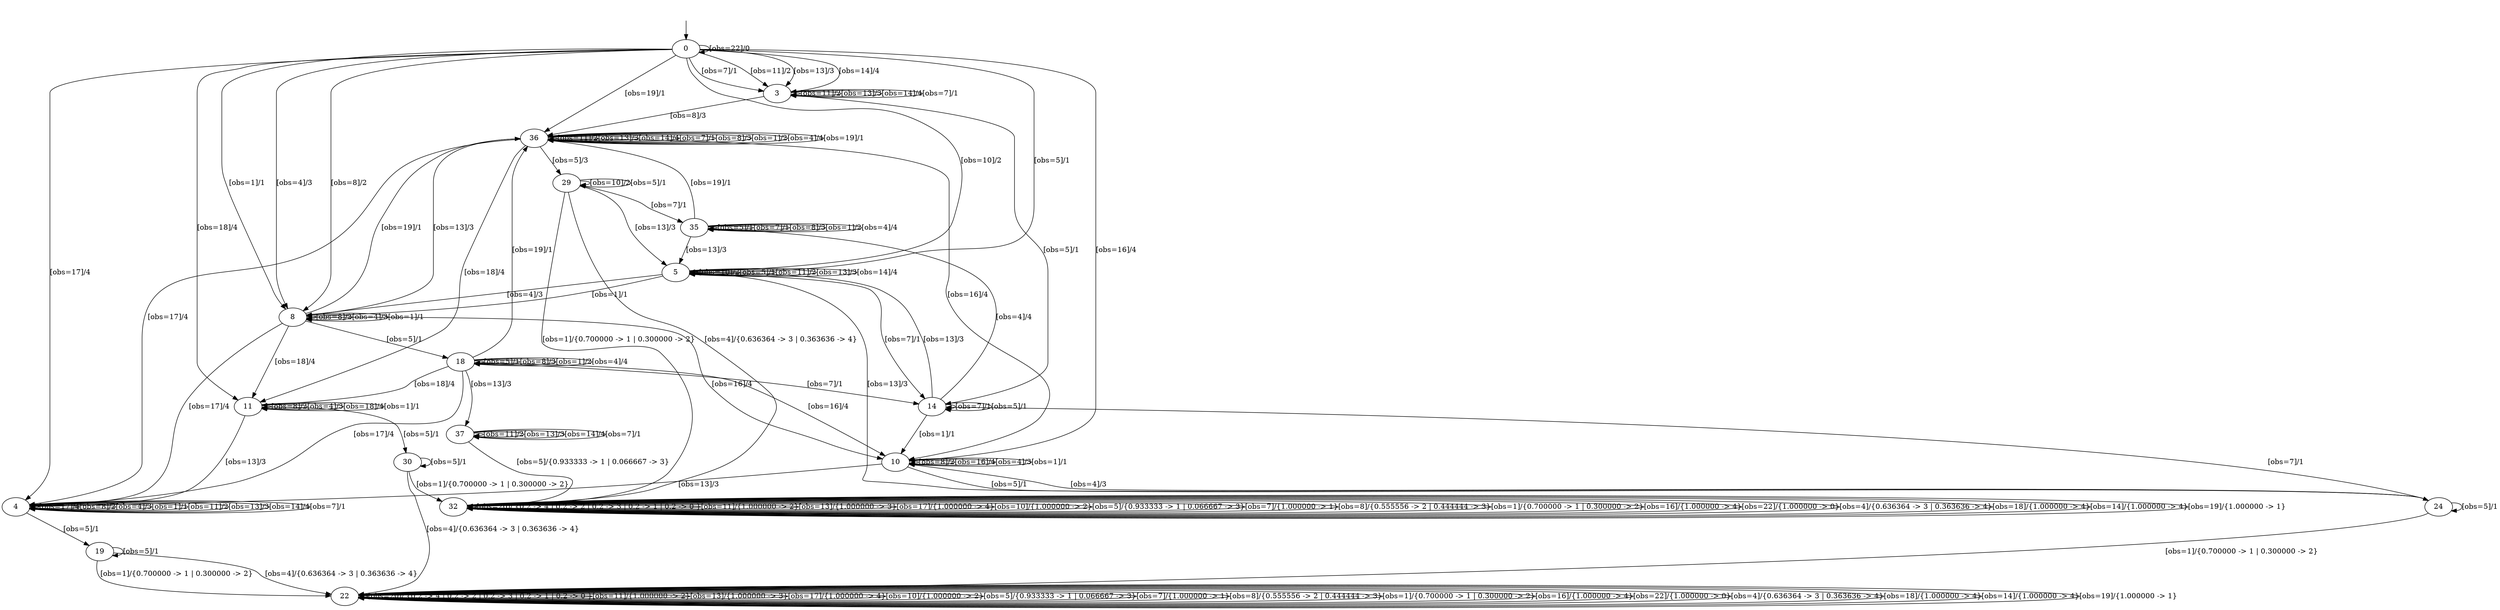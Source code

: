 digraph {
37;
36;
35;
32;
30;
29;
11;
10;
8;
5;
4;
3;
0;
14;
18;
19;
22;
24;
__init [label="", style=invis, width=0];
__init -> 0;
37 -> 37 [label="[obs=11]/2"];
37 -> 37 [label="[obs=13]/3"];
37 -> 37 [label="[obs=14]/4"];
37 -> 37 [label="[obs=7]/1"];
37 -> 32 [label="[obs=5]/{0.933333 -> 1 | 0.066667 -> 3}"];
36 -> 36 [label="[obs=11]/2"];
36 -> 36 [label="[obs=13]/3"];
36 -> 36 [label="[obs=14]/4"];
36 -> 36 [label="[obs=7]/1"];
36 -> 4 [label="[obs=17]/4"];
36 -> 36 [label="[obs=8]/3"];
36 -> 36 [label="[obs=1]/2"];
36 -> 10 [label="[obs=16]/4"];
36 -> 36 [label="[obs=4]/4"];
36 -> 11 [label="[obs=18]/4"];
36 -> 29 [label="[obs=5]/3"];
36 -> 36 [label="[obs=19]/1"];
35 -> 35 [label="[obs=5]/1"];
35 -> 35 [label="[obs=7]/1"];
35 -> 35 [label="[obs=8]/3"];
35 -> 35 [label="[obs=1]/2"];
35 -> 35 [label="[obs=4]/4"];
35 -> 5 [label="[obs=13]/3"];
35 -> 36 [label="[obs=19]/1"];
32 -> 32 [label="[obs=20]/ {0.2 -> 4 | 0.2 -> 2 | 0.2 -> 3 | 0.2 -> 1 | 0.2 -> 0 }"];
32 -> 32 [label="[obs=11]/{1.000000 -> 2}"];
32 -> 32 [label="[obs=13]/{1.000000 -> 3}"];
32 -> 32 [label="[obs=17]/{1.000000 -> 4}"];
32 -> 32 [label="[obs=10]/{1.000000 -> 2}"];
32 -> 32 [label="[obs=5]/{0.933333 -> 1 | 0.066667 -> 3}"];
32 -> 32 [label="[obs=7]/{1.000000 -> 1}"];
32 -> 32 [label="[obs=8]/{0.555556 -> 2 | 0.444444 -> 3}"];
32 -> 32 [label="[obs=1]/{0.700000 -> 1 | 0.300000 -> 2}"];
32 -> 32 [label="[obs=16]/{1.000000 -> 4}"];
32 -> 32 [label="[obs=22]/{1.000000 -> 0}"];
32 -> 32 [label="[obs=4]/{0.636364 -> 3 | 0.363636 -> 4}"];
32 -> 32 [label="[obs=18]/{1.000000 -> 4}"];
32 -> 32 [label="[obs=14]/{1.000000 -> 4}"];
32 -> 32 [label="[obs=19]/{1.000000 -> 1}"];
30 -> 30 [label="[obs=5]/1"];
30 -> 22 [label="[obs=4]/{0.636364 -> 3 | 0.363636 -> 4}"];
30 -> 32 [label="[obs=1]/{0.700000 -> 1 | 0.300000 -> 2}"];
29 -> 29 [label="[obs=10]/2"];
29 -> 29 [label="[obs=5]/1"];
29 -> 35 [label="[obs=7]/1"];
29 -> 5 [label="[obs=13]/3"];
29 -> 32 [label="[obs=1]/{0.700000 -> 1 | 0.300000 -> 2}"];
29 -> 32 [label="[obs=4]/{0.636364 -> 3 | 0.363636 -> 4}"];
11 -> 11 [label="[obs=8]/2"];
11 -> 11 [label="[obs=4]/3"];
11 -> 11 [label="[obs=18]/4"];
11 -> 30 [label="[obs=5]/1"];
11 -> 11 [label="[obs=1]/1"];
11 -> 4 [label="[obs=13]/3"];
10 -> 10 [label="[obs=8]/2"];
10 -> 10 [label="[obs=16]/4"];
10 -> 10 [label="[obs=4]/3"];
10 -> 24 [label="[obs=5]/1"];
10 -> 10 [label="[obs=1]/1"];
10 -> 4 [label="[obs=13]/3"];
8 -> 4 [label="[obs=17]/4"];
8 -> 8 [label="[obs=8]/2"];
8 -> 10 [label="[obs=16]/4"];
8 -> 8 [label="[obs=4]/3"];
8 -> 11 [label="[obs=18]/4"];
8 -> 36 [label="[obs=13]/3"];
8 -> 18 [label="[obs=5]/1"];
8 -> 8 [label="[obs=1]/1"];
8 -> 36 [label="[obs=19]/1"];
5 -> 5 [label="[obs=10]/2"];
5 -> 5 [label="[obs=5]/1"];
5 -> 14 [label="[obs=7]/1"];
5 -> 8 [label="[obs=4]/3"];
5 -> 8 [label="[obs=1]/1"];
5 -> 5 [label="[obs=11]/2"];
5 -> 5 [label="[obs=13]/3"];
5 -> 5 [label="[obs=14]/4"];
4 -> 4 [label="[obs=17]/4"];
4 -> 4 [label="[obs=8]/2"];
4 -> 4 [label="[obs=4]/3"];
4 -> 19 [label="[obs=5]/1"];
4 -> 4 [label="[obs=1]/1"];
4 -> 4 [label="[obs=11]/2"];
4 -> 4 [label="[obs=13]/3"];
4 -> 4 [label="[obs=14]/4"];
4 -> 4 [label="[obs=7]/1"];
3 -> 3 [label="[obs=11]/2"];
3 -> 3 [label="[obs=13]/3"];
3 -> 3 [label="[obs=14]/4"];
3 -> 3 [label="[obs=7]/1"];
3 -> 36 [label="[obs=8]/3"];
3 -> 14 [label="[obs=5]/1"];
0 -> 3 [label="[obs=11]/2"];
0 -> 3 [label="[obs=13]/3"];
0 -> 4 [label="[obs=17]/4"];
0 -> 5 [label="[obs=10]/2"];
0 -> 8 [label="[obs=8]/2"];
0 -> 10 [label="[obs=16]/4"];
0 -> 8 [label="[obs=4]/3"];
0 -> 11 [label="[obs=18]/4"];
0 -> 3 [label="[obs=14]/4"];
0 -> 8 [label="[obs=1]/1"];
0 -> 5 [label="[obs=5]/1"];
0 -> 3 [label="[obs=7]/1"];
0 -> 0 [label="[obs=22]/0"];
0 -> 36 [label="[obs=19]/1"];
14 -> 14 [label="[obs=7]/1"];
14 -> 14 [label="[obs=5]/1"];
14 -> 35 [label="[obs=4]/4"];
14 -> 10 [label="[obs=1]/1"];
14 -> 5 [label="[obs=13]/3"];
18 -> 37 [label="[obs=13]/3"];
18 -> 18 [label="[obs=5]/1"];
18 -> 14 [label="[obs=7]/1"];
18 -> 4 [label="[obs=17]/4"];
18 -> 18 [label="[obs=8]/3"];
18 -> 18 [label="[obs=1]/2"];
18 -> 10 [label="[obs=16]/4"];
18 -> 18 [label="[obs=4]/4"];
18 -> 11 [label="[obs=18]/4"];
18 -> 36 [label="[obs=19]/1"];
19 -> 19 [label="[obs=5]/1"];
19 -> 22 [label="[obs=1]/{0.700000 -> 1 | 0.300000 -> 2}"];
19 -> 22 [label="[obs=4]/{0.636364 -> 3 | 0.363636 -> 4}"];
22 -> 22 [label="[obs=20]/ {0.2 -> 4 | 0.2 -> 2 | 0.2 -> 3 | 0.2 -> 1 | 0.2 -> 0 }"];
22 -> 22 [label="[obs=11]/{1.000000 -> 2}"];
22 -> 22 [label="[obs=13]/{1.000000 -> 3}"];
22 -> 22 [label="[obs=17]/{1.000000 -> 4}"];
22 -> 22 [label="[obs=10]/{1.000000 -> 2}"];
22 -> 22 [label="[obs=5]/{0.933333 -> 1 | 0.066667 -> 3}"];
22 -> 22 [label="[obs=7]/{1.000000 -> 1}"];
22 -> 22 [label="[obs=8]/{0.555556 -> 2 | 0.444444 -> 3}"];
22 -> 22 [label="[obs=1]/{0.700000 -> 1 | 0.300000 -> 2}"];
22 -> 22 [label="[obs=16]/{1.000000 -> 4}"];
22 -> 22 [label="[obs=22]/{1.000000 -> 0}"];
22 -> 22 [label="[obs=4]/{0.636364 -> 3 | 0.363636 -> 4}"];
22 -> 22 [label="[obs=18]/{1.000000 -> 4}"];
22 -> 22 [label="[obs=14]/{1.000000 -> 4}"];
22 -> 22 [label="[obs=19]/{1.000000 -> 1}"];
24 -> 24 [label="[obs=5]/1"];
24 -> 14 [label="[obs=7]/1"];
24 -> 10 [label="[obs=4]/3"];
24 -> 5 [label="[obs=13]/3"];
24 -> 22 [label="[obs=1]/{0.700000 -> 1 | 0.300000 -> 2}"];
}
